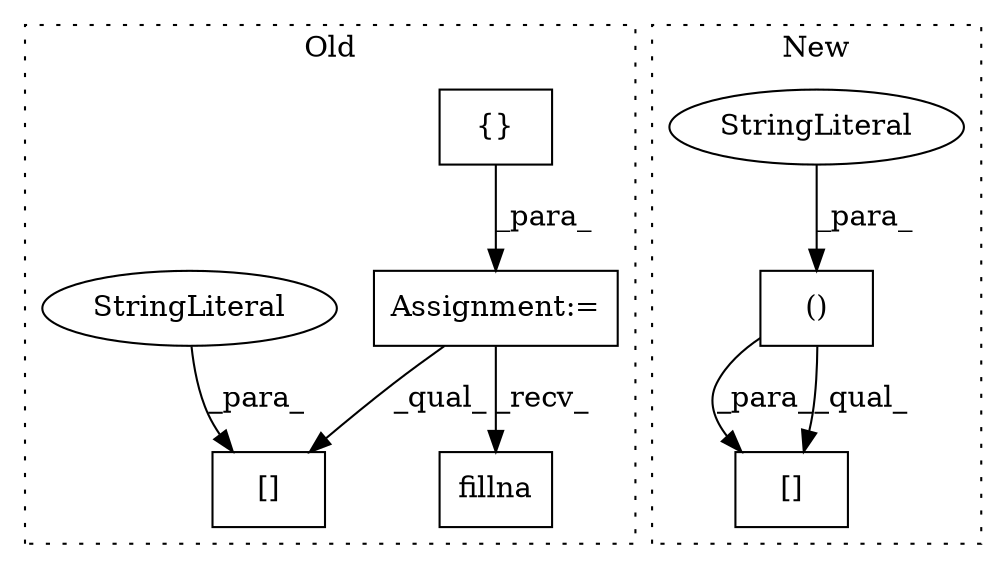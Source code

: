 digraph G {
subgraph cluster0 {
1 [label="fillna" a="32" s="2033,2041" l="7,1" shape="box"];
3 [label="Assignment:=" a="7" s="1812" l="1" shape="box"];
5 [label="{}" a="4" s="1825,1861" l="1,1" shape="box"];
6 [label="[]" a="2" s="2005,2013" l="3,1" shape="box"];
8 [label="StringLiteral" a="45" s="2008" l="5" shape="ellipse"];
label = "Old";
style="dotted";
}
subgraph cluster1 {
2 [label="()" a="106" s="1966" l="30" shape="box"];
4 [label="StringLiteral" a="45" s="1980" l="16" shape="ellipse"];
7 [label="[]" a="2" s="2050,2074" l="6,1" shape="box"];
label = "New";
style="dotted";
}
2 -> 7 [label="_para_"];
2 -> 7 [label="_qual_"];
3 -> 1 [label="_recv_"];
3 -> 6 [label="_qual_"];
4 -> 2 [label="_para_"];
5 -> 3 [label="_para_"];
8 -> 6 [label="_para_"];
}